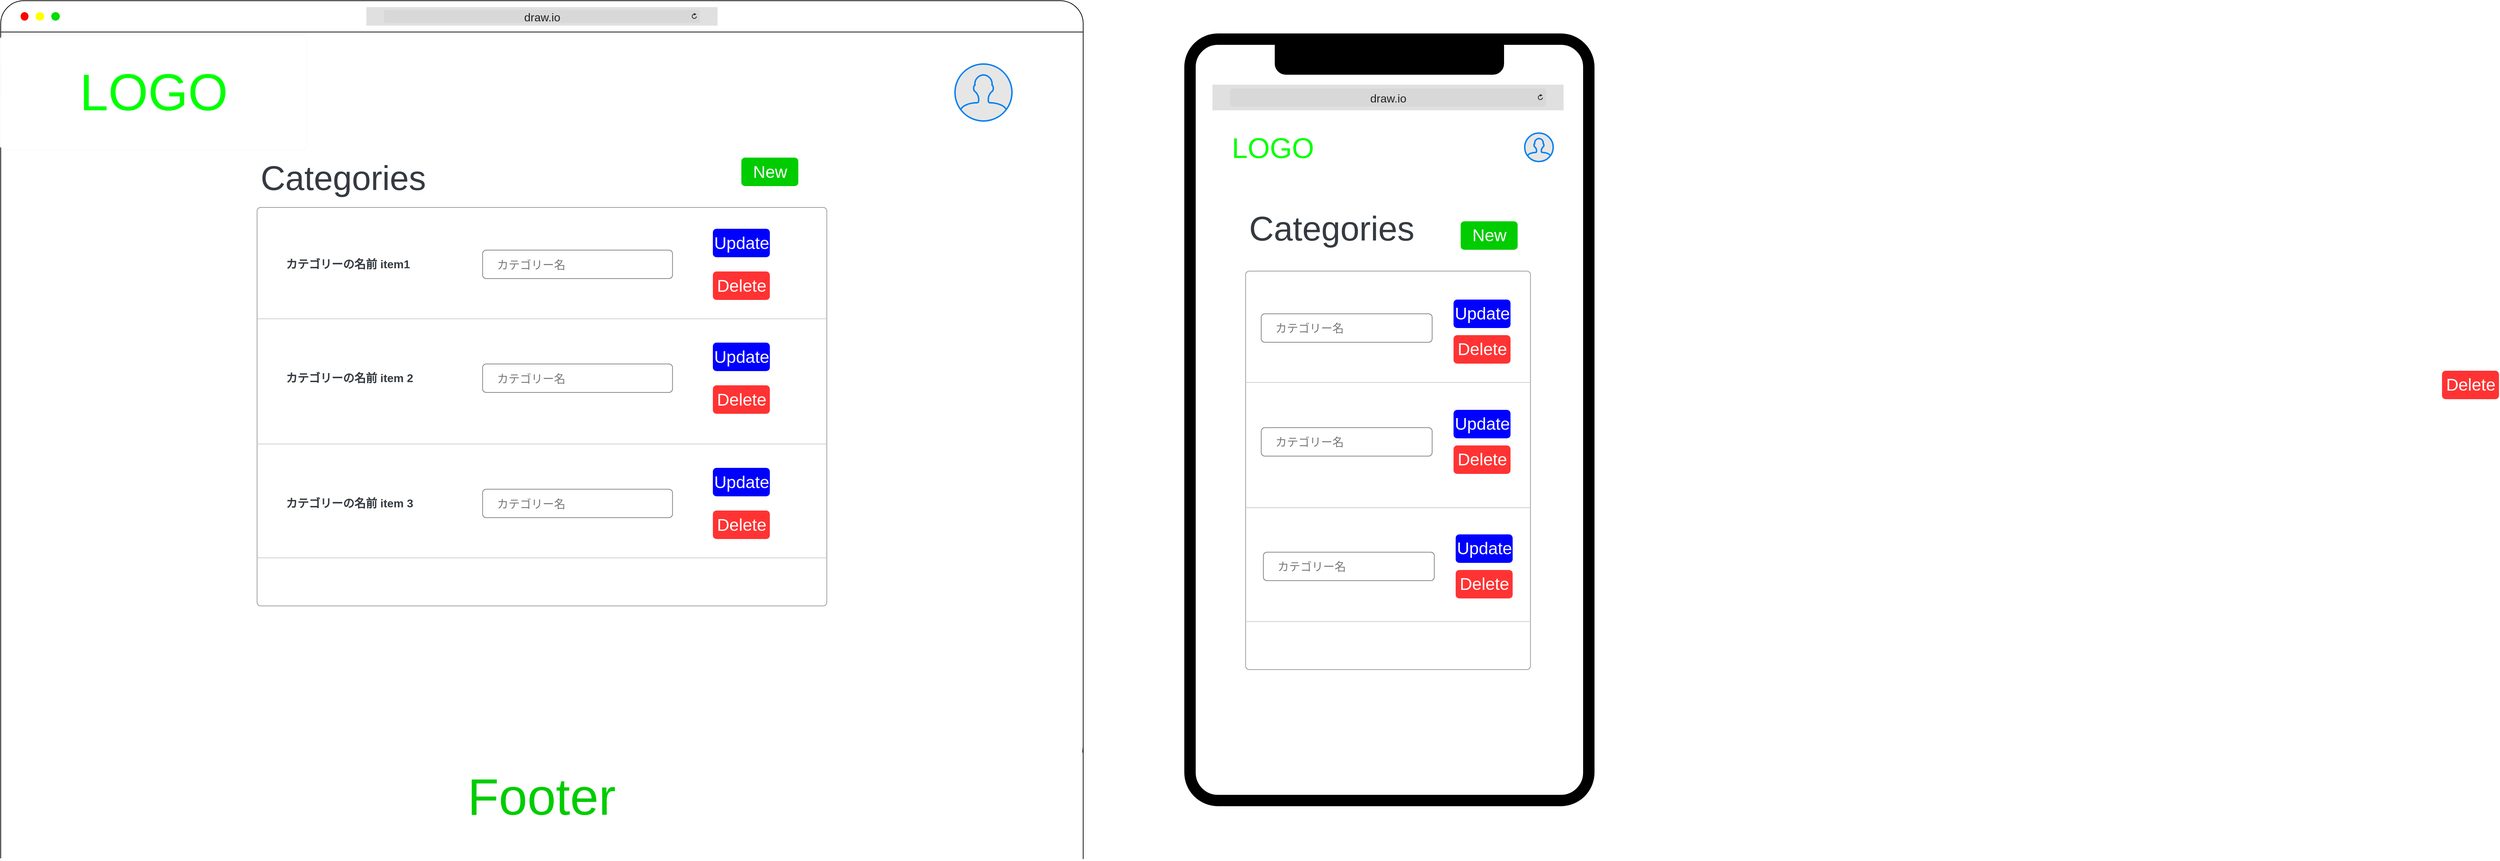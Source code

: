 <mxfile>
    <diagram id="wY6d_vMM8w1JQ9LgXJtP" name="ページ1">
        <mxGraphModel dx="5017" dy="2580" grid="1" gridSize="10" guides="1" tooltips="1" connect="1" arrows="1" fold="1" page="1" pageScale="1" pageWidth="827" pageHeight="1169" math="0" shadow="0">
            <root>
                <mxCell id="0"/>
                <mxCell id="1" parent="0"/>
                <mxCell id="2" value="" style="rounded=1;whiteSpace=wrap;html=1;arcSize=3;fontColor=default;" parent="1" vertex="1">
                    <mxGeometry x="-2380" y="90" width="1520" height="1080" as="geometry"/>
                </mxCell>
                <mxCell id="3" value="" style="rounded=1;whiteSpace=wrap;html=1;arcSize=7;fontColor=default;strokeWidth=16;" parent="1" vertex="1">
                    <mxGeometry x="-710" y="144" width="560" height="1070" as="geometry"/>
                </mxCell>
                <mxCell id="4" value="" style="line;strokeWidth=1;html=1;strokeColor=#000000;rounded=1;" parent="1" vertex="1">
                    <mxGeometry x="-2380" y="129" width="1520" height="10" as="geometry"/>
                </mxCell>
                <mxCell id="5" value="" style="verticalLabelPosition=bottom;labelBackgroundColor=default;verticalAlign=top;shadow=0;dashed=0;strokeWidth=2;shape=mxgraph.ios7.misc.add;fillColor=#00DD00;strokeColor=none;sketch=0;fontColor=default;html=1;rounded=1;" parent="1" vertex="1">
                    <mxGeometry x="-2309" y="106" width="12" height="12" as="geometry"/>
                </mxCell>
                <mxCell id="6" value="" style="html=1;verticalLabelPosition=bottom;labelBackgroundColor=#ffffff;verticalAlign=top;shadow=0;dashed=0;strokeWidth=2;shape=mxgraph.ios7.misc.delete;fillColor=#ff0000;strokeColor=none;sketch=0;rounded=1;" parent="1" vertex="1">
                    <mxGeometry x="-2352" y="106" width="11" height="12" as="geometry"/>
                </mxCell>
                <mxCell id="7" value="" style="html=1;verticalLabelPosition=bottom;labelBackgroundColor=#ffffff;verticalAlign=top;shadow=0;dashed=0;strokeWidth=2;shape=mxgraph.ios7.misc.delete;fillColor=#FFFF00;strokeColor=none;sketch=0;rounded=1;" parent="1" vertex="1">
                    <mxGeometry x="-2331" y="106" width="12" height="12" as="geometry"/>
                </mxCell>
                <mxCell id="8" value="&lt;font style=&quot;font-size: 16px&quot;&gt;draw.io&lt;/font&gt;" style="html=1;strokeWidth=1;shadow=0;dashed=0;shape=mxgraph.ios7ui.url;fillColor=#e0e0e0;strokeColor=#c0c0c0;buttonText=;strokeColor2=#222222;fontColor=#222222;fontSize=8;spacingTop=2;align=center;rounded=1;" parent="1" vertex="1">
                    <mxGeometry x="-1866.56" y="99" width="493.13" height="26" as="geometry"/>
                </mxCell>
                <mxCell id="9" value="" style="html=1;verticalLabelPosition=bottom;align=center;labelBackgroundColor=#ffffff;verticalAlign=top;strokeWidth=2;strokeColor=#0080F0;shadow=0;dashed=0;shape=mxgraph.ios7.icons.user;fontColor=#00FF00;fillColor=#E6E6E6;" parent="1" vertex="1">
                    <mxGeometry x="-1040" y="179" width="80" height="80" as="geometry"/>
                </mxCell>
                <mxCell id="10" value="Footer" style="rounded=0;whiteSpace=wrap;html=1;shadow=0;fontSize=72;fontColor=#00CC00;strokeWidth=2;fillColor=#FFFFFF;strokeColor=none;" parent="1" vertex="1">
                    <mxGeometry x="-2380" y="1122.25" width="1519" height="173" as="geometry"/>
                </mxCell>
                <mxCell id="11" value="" style="endArrow=none;html=1;fontSize=16;fontColor=#000000;entryX=1;entryY=0.959;entryDx=0;entryDy=0;entryPerimeter=0;" parent="1" target="2" edge="1">
                    <mxGeometry width="50" height="50" relative="1" as="geometry">
                        <mxPoint x="-860" y="1296.25" as="sourcePoint"/>
                        <mxPoint x="-860" y="1143.25" as="targetPoint"/>
                    </mxGeometry>
                </mxCell>
                <mxCell id="12" value="" style="endArrow=none;html=1;fontSize=16;fontColor=#000000;entryX=0;entryY=0.951;entryDx=0;entryDy=0;entryPerimeter=0;" parent="1" target="2" edge="1">
                    <mxGeometry width="50" height="50" relative="1" as="geometry">
                        <mxPoint x="-2380" y="1295.25" as="sourcePoint"/>
                        <mxPoint x="-2380.0" y="1135.72" as="targetPoint"/>
                    </mxGeometry>
                </mxCell>
                <mxCell id="13" value="" style="rounded=1;whiteSpace=wrap;html=1;shadow=0;fontSize=27;fontColor=#FFFFFF;strokeColor=#000000;strokeWidth=2;fillColor=#000000;gradientColor=none;arcSize=27;" parent="1" vertex="1">
                    <mxGeometry x="-590" y="139" width="320" height="54" as="geometry"/>
                </mxCell>
                <mxCell id="14" value="&lt;font style=&quot;font-size: 16px&quot;&gt;draw.io&lt;/font&gt;" style="html=1;strokeWidth=1;shadow=0;dashed=0;shape=mxgraph.ios7ui.url;fillColor=#e0e0e0;strokeColor=#c0c0c0;buttonText=;strokeColor2=#222222;fontColor=#222222;fontSize=8;spacingTop=2;align=center;rounded=1;" parent="1" vertex="1">
                    <mxGeometry x="-678.5" y="208" width="493.13" height="36" as="geometry"/>
                </mxCell>
                <mxCell id="15" value="" style="html=1;shadow=0;dashed=0;shape=mxgraph.bootstrap.rrect;rSize=5;fillColor=#ffffff;strokeColor=none;" parent="1" vertex="1">
                    <mxGeometry x="-629.62" y="419" width="400" height="400" as="geometry"/>
                </mxCell>
                <mxCell id="16" value="&lt;font style=&quot;font-size: 40px&quot;&gt;LOGO&lt;/font&gt;" style="html=1;shadow=0;dashed=0;shape=mxgraph.bootstrap.rrect;rSize=5;strokeColor=#FFFFFF;strokeWidth=3;fillColor=none;fontColor=#00FF00;whiteSpace=wrap;align=center;verticalAlign=middle;spacingLeft=0;fontStyle=0;fontSize=16;spacing=5;rounded=1;" parent="1" vertex="1">
                    <mxGeometry x="-678.5" y="253.5" width="168.5" height="85" as="geometry"/>
                </mxCell>
                <mxCell id="17" value="" style="html=1;verticalLabelPosition=bottom;align=center;labelBackgroundColor=#ffffff;verticalAlign=top;strokeWidth=2;strokeColor=#0080F0;shadow=0;dashed=0;shape=mxgraph.ios7.icons.user;fontColor=#00FF00;fillColor=#E6E6E6;" parent="1" vertex="1">
                    <mxGeometry x="-240" y="276" width="40" height="40" as="geometry"/>
                </mxCell>
                <mxCell id="37" value="LOGO" style="html=1;shadow=0;dashed=0;shape=mxgraph.bootstrap.rrect;rSize=5;strokeColor=#F8F9FA;strokeWidth=1;fillColor=none;fontColor=#00FF00;whiteSpace=wrap;align=center;verticalAlign=middle;spacingLeft=0;fontStyle=0;fontSize=72;spacing=5;sketch=0;" parent="1" vertex="1">
                    <mxGeometry x="-2380" y="139" width="430" height="160" as="geometry"/>
                </mxCell>
                <mxCell id="38" value="Categories" style="html=1;shadow=0;dashed=0;shape=mxgraph.bootstrap.rrect;rSize=5;strokeColor=none;strokeWidth=1;fillColor=none;fontColor=#343A40;whiteSpace=wrap;align=left;verticalAlign=middle;spacingLeft=0;fontStyle=0;fontSize=48;spacing=5;" parent="1" vertex="1">
                    <mxGeometry x="-631.93" y="350" width="400" height="120" as="geometry"/>
                </mxCell>
                <mxCell id="39" value="" style="html=1;shadow=0;dashed=0;shape=mxgraph.bootstrap.rrect;rSize=5;fillColor=#FFFFFF;strokeColor=#999999;labelBackgroundColor=none;fontSize=16;fontColor=#000000;" parent="1" vertex="1">
                    <mxGeometry x="-2020" y="380.5" width="800" height="560" as="geometry"/>
                </mxCell>
                <mxCell id="40" value="&lt;span style=&quot;white-space: pre&quot;&gt;&#9;&lt;/span&gt;カテゴリーの名前 item 2" style="html=1;shadow=0;dashed=0;shape=mxgraph.bootstrap.rrect;rSize=5;strokeColor=none;strokeWidth=1;fillColor=none;fontColor=#343A40;whiteSpace=wrap;align=left;verticalAlign=middle;spacingLeft=0;fontStyle=1;fontSize=16;spacing=5;" parent="39" vertex="1">
                    <mxGeometry x="-0.002" y="159.998" width="800" height="160" as="geometry"/>
                </mxCell>
                <mxCell id="41" value="&lt;span style=&quot;white-space: pre&quot;&gt;&#9;&lt;/span&gt;カテゴリーの名前 item1" style="html=1;shadow=0;dashed=0;shape=mxgraph.bootstrap.rrect;rSize=5;strokeColor=none;strokeWidth=1;fillColor=none;fontColor=#343A40;whiteSpace=wrap;align=left;verticalAlign=middle;spacingLeft=0;fontStyle=1;fontSize=16;spacing=5;" parent="39" vertex="1">
                    <mxGeometry x="-0.002" y="-0.002" width="800" height="160" as="geometry"/>
                </mxCell>
                <mxCell id="42" value="" style="line;strokeWidth=1;html=1;shadow=0;fontSize=32;fontColor=#FFFFFF;fillColor=none;gradientColor=none;strokeColor=#CCCCCC;" parent="39" vertex="1">
                    <mxGeometry y="153.001" width="800" height="7" as="geometry"/>
                </mxCell>
                <mxCell id="43" value="" style="line;strokeWidth=1;html=1;shadow=0;fontSize=32;fontColor=#FFFFFF;fillColor=none;gradientColor=none;strokeColor=#CCCCCC;" parent="39" vertex="1">
                    <mxGeometry y="329.001" width="800" height="7" as="geometry"/>
                </mxCell>
                <mxCell id="46" value="&lt;font style=&quot;font-size: 24px&quot;&gt;Update&lt;/font&gt;" style="html=1;shadow=0;dashed=0;shape=mxgraph.bootstrap.rrect;rSize=5;fillColor=#0000FF;strokeColor=none;align=center;fontSize=24;fontColor=#FFFFFF;labelBackgroundColor=none;" parent="39" vertex="1">
                    <mxGeometry width="80" height="40" relative="1" as="geometry">
                        <mxPoint x="640" y="30" as="offset"/>
                    </mxGeometry>
                </mxCell>
                <mxCell id="47" value="カテゴリー名" style="html=1;shadow=0;dashed=0;shape=mxgraph.bootstrap.rrect;rSize=5;strokeColor=#808080;strokeWidth=1;fillColor=#ffffff;fontColor=#777777;whiteSpace=wrap;align=left;verticalAlign=middle;fontStyle=0;fontSize=16;spacing=20;labelBackgroundColor=none;" parent="39" vertex="1">
                    <mxGeometry x="316.667" y="60" width="266.667" height="40" as="geometry"/>
                </mxCell>
                <mxCell id="48" value="&lt;span style=&quot;white-space: pre&quot;&gt;&#9;&lt;/span&gt;カテゴリーの名前 item 3" style="html=1;shadow=0;dashed=0;shape=mxgraph.bootstrap.rrect;rSize=5;strokeColor=none;strokeWidth=1;fillColor=none;fontColor=#343A40;whiteSpace=wrap;align=left;verticalAlign=middle;spacingLeft=0;fontStyle=1;fontSize=16;spacing=5;" parent="39" vertex="1">
                    <mxGeometry x="-0.002" y="335.998" width="800" height="160" as="geometry"/>
                </mxCell>
                <mxCell id="49" value="" style="line;strokeWidth=1;html=1;shadow=0;fontSize=32;fontColor=#FFFFFF;fillColor=none;gradientColor=none;strokeColor=#CCCCCC;" parent="39" vertex="1">
                    <mxGeometry y="489.001" width="800" height="7" as="geometry"/>
                </mxCell>
                <mxCell id="52" value="カテゴリー名" style="html=1;shadow=0;dashed=0;shape=mxgraph.bootstrap.rrect;rSize=5;strokeColor=#808080;strokeWidth=1;fillColor=#ffffff;fontColor=#777777;whiteSpace=wrap;align=left;verticalAlign=middle;fontStyle=0;fontSize=16;spacing=20;labelBackgroundColor=none;" parent="39" vertex="1">
                    <mxGeometry x="316.667" y="220" width="266.667" height="40" as="geometry"/>
                </mxCell>
                <mxCell id="59" value="カテゴリー名" style="html=1;shadow=0;dashed=0;shape=mxgraph.bootstrap.rrect;rSize=5;strokeColor=#808080;strokeWidth=1;fillColor=#ffffff;fontColor=#777777;whiteSpace=wrap;align=left;verticalAlign=middle;fontStyle=0;fontSize=16;spacing=20;labelBackgroundColor=none;" parent="39" vertex="1">
                    <mxGeometry x="316.667" y="396" width="266.667" height="40" as="geometry"/>
                </mxCell>
                <mxCell id="73" value="&lt;font style=&quot;font-size: 24px&quot;&gt;Delete&lt;/font&gt;" style="html=1;shadow=0;dashed=0;shape=mxgraph.bootstrap.rrect;rSize=5;fillColor=#FF3333;strokeColor=none;align=center;fontSize=24;fontColor=#FFFFFF;labelBackgroundColor=none;" parent="39" vertex="1">
                    <mxGeometry width="80" height="40" relative="1" as="geometry">
                        <mxPoint x="640" y="90" as="offset"/>
                    </mxGeometry>
                </mxCell>
                <mxCell id="74" value="&lt;font style=&quot;font-size: 24px&quot;&gt;Update&lt;/font&gt;" style="html=1;shadow=0;dashed=0;shape=mxgraph.bootstrap.rrect;rSize=5;fillColor=#0000FF;strokeColor=none;align=center;fontSize=24;fontColor=#FFFFFF;labelBackgroundColor=none;" parent="39" vertex="1">
                    <mxGeometry width="80" height="40" relative="1" as="geometry">
                        <mxPoint x="640" y="190" as="offset"/>
                    </mxGeometry>
                </mxCell>
                <mxCell id="75" value="&lt;font style=&quot;font-size: 24px&quot;&gt;Delete&lt;/font&gt;" style="html=1;shadow=0;dashed=0;shape=mxgraph.bootstrap.rrect;rSize=5;fillColor=#FF3333;strokeColor=none;align=center;fontSize=24;fontColor=#FFFFFF;labelBackgroundColor=none;" parent="39" vertex="1">
                    <mxGeometry width="80" height="40" relative="1" as="geometry">
                        <mxPoint x="640" y="250" as="offset"/>
                    </mxGeometry>
                </mxCell>
                <mxCell id="76" value="&lt;font style=&quot;font-size: 24px&quot;&gt;Update&lt;/font&gt;" style="html=1;shadow=0;dashed=0;shape=mxgraph.bootstrap.rrect;rSize=5;fillColor=#0000FF;strokeColor=none;align=center;fontSize=24;fontColor=#FFFFFF;labelBackgroundColor=none;" parent="39" vertex="1">
                    <mxGeometry width="80" height="40" relative="1" as="geometry">
                        <mxPoint x="640" y="366" as="offset"/>
                    </mxGeometry>
                </mxCell>
                <mxCell id="77" value="&lt;font style=&quot;font-size: 24px&quot;&gt;Delete&lt;/font&gt;" style="html=1;shadow=0;dashed=0;shape=mxgraph.bootstrap.rrect;rSize=5;fillColor=#FF3333;strokeColor=none;align=center;fontSize=24;fontColor=#FFFFFF;labelBackgroundColor=none;" parent="39" vertex="1">
                    <mxGeometry width="80" height="40" relative="1" as="geometry">
                        <mxPoint x="640" y="426" as="offset"/>
                    </mxGeometry>
                </mxCell>
                <mxCell id="85" value="&lt;font style=&quot;font-size: 24px&quot;&gt;New&lt;/font&gt;" style="html=1;shadow=0;dashed=0;shape=mxgraph.bootstrap.rrect;rSize=5;fillColor=#00CC00;strokeColor=none;align=center;fontSize=24;fontColor=#FFFFFF;labelBackgroundColor=none;" vertex="1" parent="39">
                    <mxGeometry width="80" height="40" relative="1" as="geometry">
                        <mxPoint x="680" y="-70" as="offset"/>
                    </mxGeometry>
                </mxCell>
                <mxCell id="58" value="Categories" style="html=1;shadow=0;dashed=0;shape=mxgraph.bootstrap.rrect;rSize=5;strokeColor=none;strokeWidth=1;fillColor=none;fontColor=#343A40;whiteSpace=wrap;align=left;verticalAlign=middle;spacingLeft=0;fontStyle=0;fontSize=48;spacing=5;" parent="1" vertex="1">
                    <mxGeometry x="-2020" y="299" width="800" height="80" as="geometry"/>
                </mxCell>
                <mxCell id="60" value="" style="html=1;shadow=0;dashed=0;shape=mxgraph.bootstrap.rrect;rSize=5;fillColor=#FFFFFF;strokeColor=#999999;labelBackgroundColor=none;fontSize=16;fontColor=#000000;" parent="1" vertex="1">
                    <mxGeometry x="-631.93" y="470" width="400" height="560" as="geometry"/>
                </mxCell>
                <mxCell id="63" value="" style="line;strokeWidth=1;html=1;shadow=0;fontSize=32;fontColor=#FFFFFF;fillColor=none;gradientColor=none;strokeColor=#CCCCCC;" parent="60" vertex="1">
                    <mxGeometry y="153.001" width="400" height="7" as="geometry"/>
                </mxCell>
                <mxCell id="64" value="" style="line;strokeWidth=1;html=1;shadow=0;fontSize=32;fontColor=#FFFFFF;fillColor=none;gradientColor=none;strokeColor=#CCCCCC;" parent="60" vertex="1">
                    <mxGeometry y="329.001" width="400" height="7" as="geometry"/>
                </mxCell>
                <mxCell id="65" value="&lt;font style=&quot;font-size: 24px&quot;&gt;Update&lt;/font&gt;" style="html=1;shadow=0;dashed=0;shape=mxgraph.bootstrap.rrect;rSize=5;fillColor=#0000FF;strokeColor=none;align=center;fontSize=24;fontColor=#FFFFFF;labelBackgroundColor=none;" parent="60" vertex="1">
                    <mxGeometry width="80" height="40" relative="1" as="geometry">
                        <mxPoint x="292" y="40" as="offset"/>
                    </mxGeometry>
                </mxCell>
                <mxCell id="66" value="カテゴリー名" style="html=1;shadow=0;dashed=0;shape=mxgraph.bootstrap.rrect;rSize=5;strokeColor=#808080;strokeWidth=1;fillColor=#ffffff;fontColor=#777777;whiteSpace=wrap;align=left;verticalAlign=middle;fontStyle=0;fontSize=16;spacing=20;labelBackgroundColor=none;" parent="60" vertex="1">
                    <mxGeometry x="21.933" y="60" width="240" height="40" as="geometry"/>
                </mxCell>
                <mxCell id="68" value="" style="line;strokeWidth=1;html=1;shadow=0;fontSize=32;fontColor=#FFFFFF;fillColor=none;gradientColor=none;strokeColor=#CCCCCC;" parent="60" vertex="1">
                    <mxGeometry y="489.001" width="400" height="7" as="geometry"/>
                </mxCell>
                <mxCell id="69" value="カテゴリー名" style="html=1;shadow=0;dashed=0;shape=mxgraph.bootstrap.rrect;rSize=5;strokeColor=#808080;strokeWidth=1;fillColor=#ffffff;fontColor=#777777;whiteSpace=wrap;align=left;verticalAlign=middle;fontStyle=0;fontSize=16;spacing=20;labelBackgroundColor=none;" parent="60" vertex="1">
                    <mxGeometry x="21.933" y="220" width="240" height="40" as="geometry"/>
                </mxCell>
                <mxCell id="78" value="&lt;font style=&quot;font-size: 24px&quot;&gt;Delete&lt;/font&gt;" style="html=1;shadow=0;dashed=0;shape=mxgraph.bootstrap.rrect;rSize=5;fillColor=#FF3333;strokeColor=none;align=center;fontSize=24;fontColor=#FFFFFF;labelBackgroundColor=none;" parent="60" vertex="1">
                    <mxGeometry width="80" height="40" relative="1" as="geometry">
                        <mxPoint x="1680" y="140" as="offset"/>
                    </mxGeometry>
                </mxCell>
                <mxCell id="79" value="&lt;font style=&quot;font-size: 24px&quot;&gt;Delete&lt;/font&gt;" style="html=1;shadow=0;dashed=0;shape=mxgraph.bootstrap.rrect;rSize=5;fillColor=#FF3333;strokeColor=none;align=center;fontSize=24;fontColor=#FFFFFF;labelBackgroundColor=none;" parent="60" vertex="1">
                    <mxGeometry width="80" height="40" relative="1" as="geometry">
                        <mxPoint x="292" y="90" as="offset"/>
                    </mxGeometry>
                </mxCell>
                <mxCell id="80" value="&lt;font style=&quot;font-size: 24px&quot;&gt;Delete&lt;/font&gt;" style="html=1;shadow=0;dashed=0;shape=mxgraph.bootstrap.rrect;rSize=5;fillColor=#FF3333;strokeColor=none;align=center;fontSize=24;fontColor=#FFFFFF;labelBackgroundColor=none;" parent="60" vertex="1">
                    <mxGeometry width="80" height="40" relative="1" as="geometry">
                        <mxPoint x="292" y="245" as="offset"/>
                    </mxGeometry>
                </mxCell>
                <mxCell id="81" value="&lt;font style=&quot;font-size: 24px&quot;&gt;Update&lt;/font&gt;" style="html=1;shadow=0;dashed=0;shape=mxgraph.bootstrap.rrect;rSize=5;fillColor=#0000FF;strokeColor=none;align=center;fontSize=24;fontColor=#FFFFFF;labelBackgroundColor=none;" parent="60" vertex="1">
                    <mxGeometry width="80" height="40" relative="1" as="geometry">
                        <mxPoint x="292" y="195" as="offset"/>
                    </mxGeometry>
                </mxCell>
                <mxCell id="82" value="カテゴリー名" style="html=1;shadow=0;dashed=0;shape=mxgraph.bootstrap.rrect;rSize=5;strokeColor=#808080;strokeWidth=1;fillColor=#ffffff;fontColor=#777777;whiteSpace=wrap;align=left;verticalAlign=middle;fontStyle=0;fontSize=16;spacing=20;labelBackgroundColor=none;" parent="60" vertex="1">
                    <mxGeometry x="24.963" y="395" width="240" height="40" as="geometry"/>
                </mxCell>
                <mxCell id="83" value="&lt;font style=&quot;font-size: 24px&quot;&gt;Update&lt;/font&gt;" style="html=1;shadow=0;dashed=0;shape=mxgraph.bootstrap.rrect;rSize=5;fillColor=#0000FF;strokeColor=none;align=center;fontSize=24;fontColor=#FFFFFF;labelBackgroundColor=none;" parent="60" vertex="1">
                    <mxGeometry width="80" height="40" relative="1" as="geometry">
                        <mxPoint x="295" y="370" as="offset"/>
                    </mxGeometry>
                </mxCell>
                <mxCell id="84" value="&lt;font style=&quot;font-size: 24px&quot;&gt;Delete&lt;/font&gt;" style="html=1;shadow=0;dashed=0;shape=mxgraph.bootstrap.rrect;rSize=5;fillColor=#FF3333;strokeColor=none;align=center;fontSize=24;fontColor=#FFFFFF;labelBackgroundColor=none;" parent="60" vertex="1">
                    <mxGeometry width="80" height="40" relative="1" as="geometry">
                        <mxPoint x="295" y="420" as="offset"/>
                    </mxGeometry>
                </mxCell>
                <mxCell id="86" value="&lt;font style=&quot;font-size: 24px&quot;&gt;New&lt;br&gt;&lt;/font&gt;" style="html=1;shadow=0;dashed=0;shape=mxgraph.bootstrap.rrect;rSize=5;fillColor=#00CC00;strokeColor=none;align=center;fontSize=24;fontColor=#FFFFFF;labelBackgroundColor=none;" vertex="1" parent="60">
                    <mxGeometry width="80" height="40" relative="1" as="geometry">
                        <mxPoint x="302" y="-70" as="offset"/>
                    </mxGeometry>
                </mxCell>
            </root>
        </mxGraphModel>
    </diagram>
</mxfile>